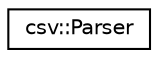 digraph "Gráfico de Hierarquia de Classes"
{
  edge [fontname="Helvetica",fontsize="10",labelfontname="Helvetica",labelfontsize="10"];
  node [fontname="Helvetica",fontsize="10",shape=record];
  rankdir="LR";
  Node0 [label="csv::Parser",height=0.2,width=0.4,color="black", fillcolor="white", style="filled",URL="$d3/d5c/classcsv_1_1Parser.html"];
}
